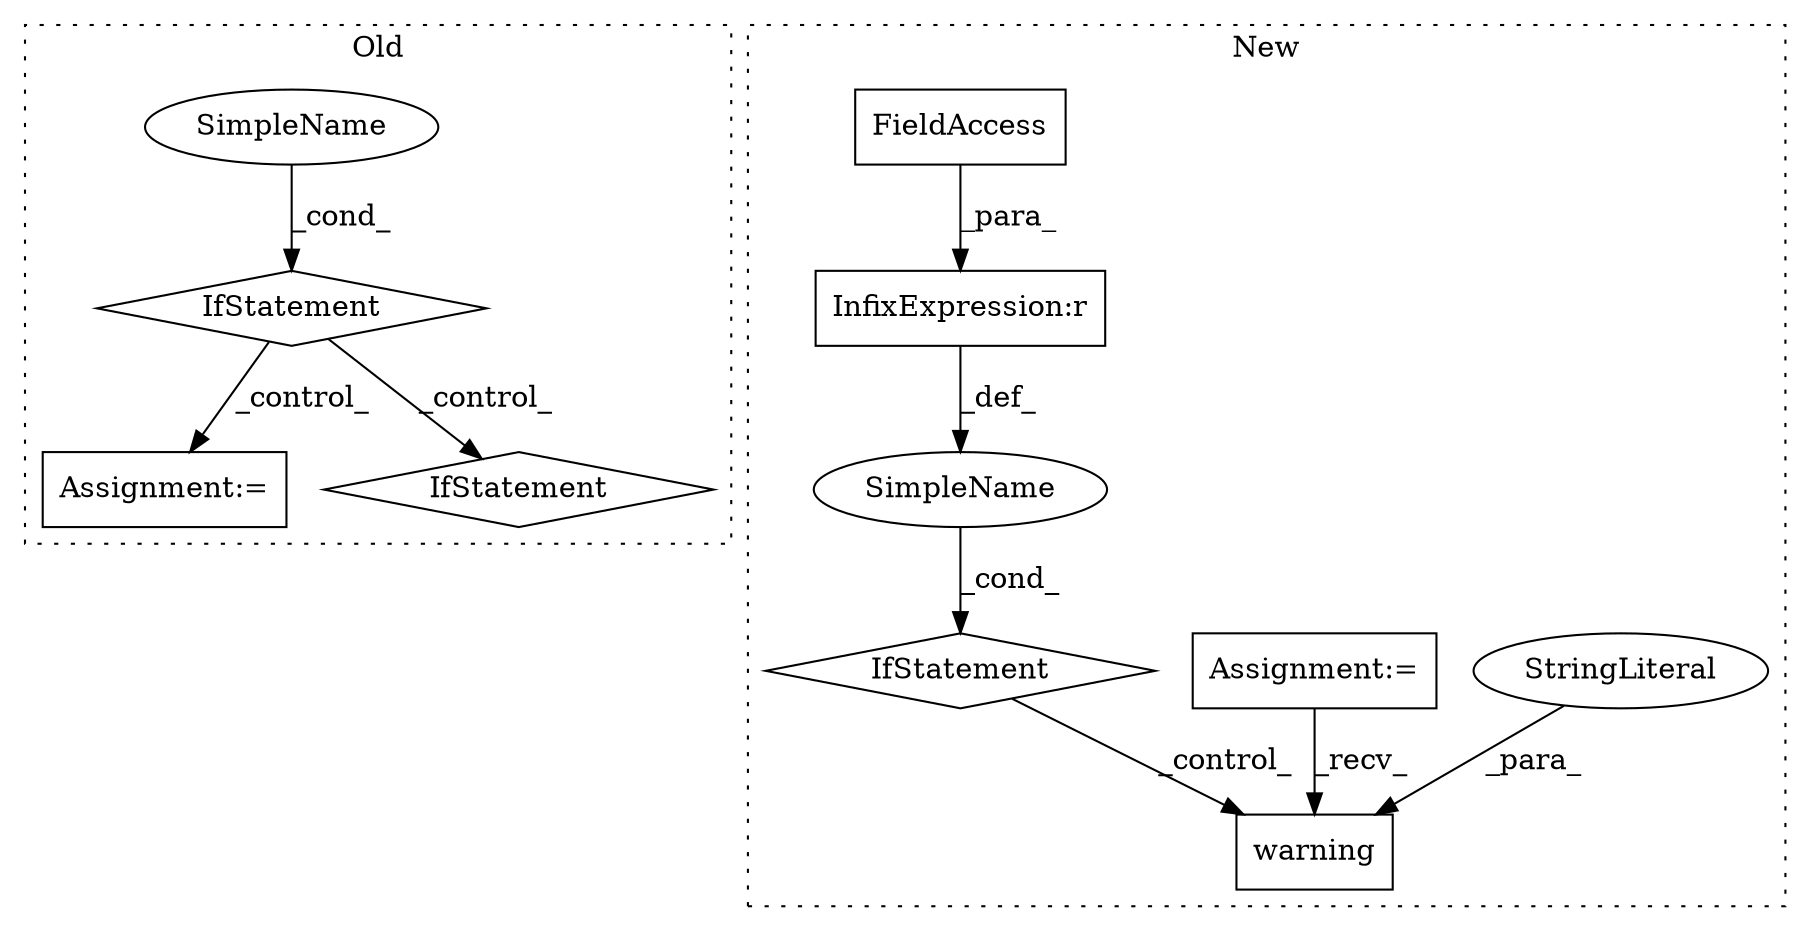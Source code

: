 digraph G {
subgraph cluster0 {
1 [label="IfStatement" a="25" s="2009,2070" l="4,2" shape="diamond"];
8 [label="Assignment:=" a="7" s="2950" l="1" shape="box"];
9 [label="SimpleName" a="42" s="" l="" shape="ellipse"];
10 [label="IfStatement" a="25" s="3069,3112" l="4,2" shape="diamond"];
label = "Old";
style="dotted";
}
subgraph cluster1 {
2 [label="warning" a="32" s="3033,3228" l="8,1" shape="box"];
3 [label="StringLiteral" a="45" s="3041" l="187" shape="ellipse"];
4 [label="IfStatement" a="25" s="2929,2964" l="4,2" shape="diamond"];
5 [label="SimpleName" a="42" s="" l="" shape="ellipse"];
6 [label="Assignment:=" a="7" s="1717" l="7" shape="box"];
7 [label="InfixExpression:r" a="27" s="2956" l="4" shape="box"];
11 [label="FieldAccess" a="22" s="2933" l="23" shape="box"];
label = "New";
style="dotted";
}
1 -> 10 [label="_control_"];
1 -> 8 [label="_control_"];
3 -> 2 [label="_para_"];
4 -> 2 [label="_control_"];
5 -> 4 [label="_cond_"];
6 -> 2 [label="_recv_"];
7 -> 5 [label="_def_"];
9 -> 1 [label="_cond_"];
11 -> 7 [label="_para_"];
}